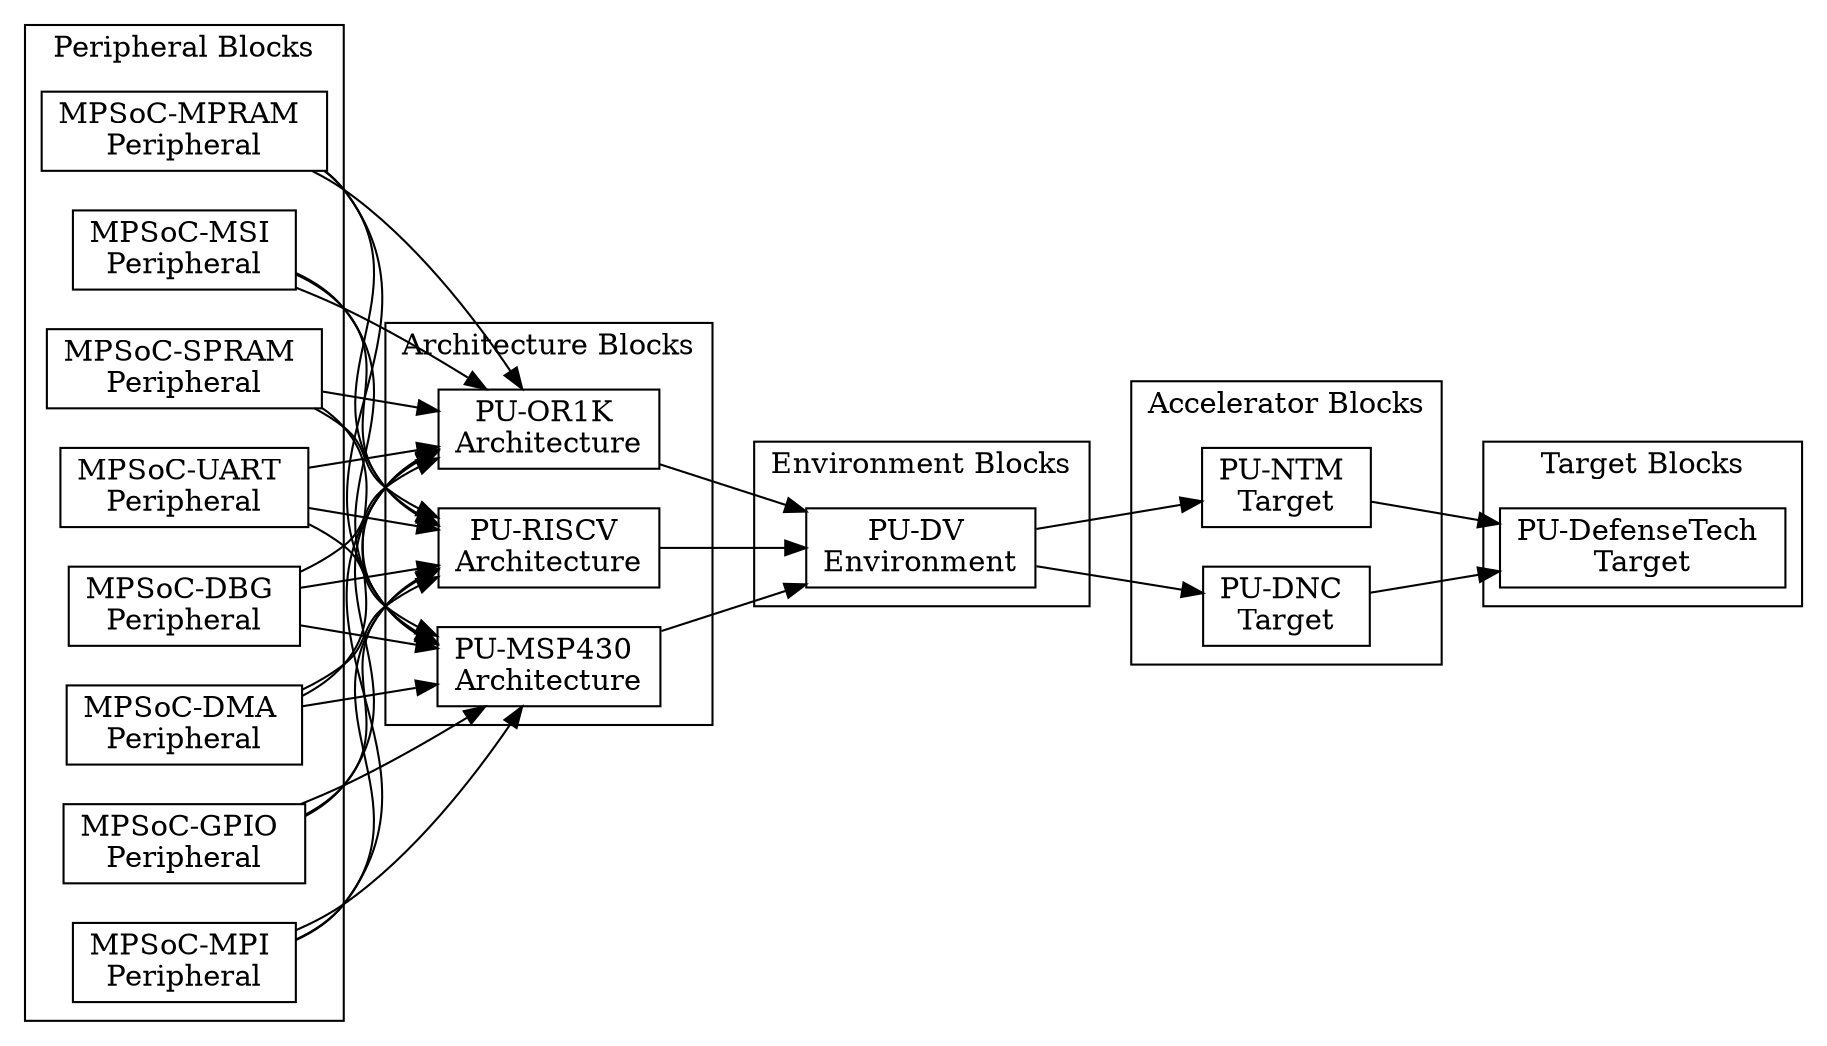 digraph Project {
  // Introduction
  graph [rankdir = LR];
  node[shape=record];

  // Peripheral Blocks
  subgraph "cluster PeripheralBlocks" { label = "Peripheral Blocks";
    MPSoC_DBG[label="MPSoC-DBG \nPeripheral"];
    MPSoC_DMA[label="MPSoC-DMA \nPeripheral"];
    MPSoC_GPIO[label="MPSoC-GPIO \nPeripheral"];
    MPSoC_MPI[label="MPSoC-MPI \nPeripheral"];
    MPSoC_MPRAM[label="MPSoC-MPRAM \nPeripheral"];
    MPSoC_MSI[label="MPSoC-MSI \nPeripheral"];
    MPSoC_SPRAM[label="MPSoC-SPRAM \nPeripheral"];
    MPSoC_UART[label="MPSoC-UART \nPeripheral"];
  }

  // Architecture Blocks
  subgraph "cluster ArchitectureBlocks" { label = "Architecture Blocks";
    PU_MSP430[label="PU-MSP430 \nArchitecture"];
    PU_OR1K[label="PU-OR1K \nArchitecture"];
    PU_RISCV[label="PU-RISCV \nArchitecture"];
  }

  // Environment Blocks
  subgraph "cluster EnvironmentBlocks" { label = "Environment Blocks";
    PU_DV[label="PU-DV \nEnvironment"];
  }

  // Accelerator Blocks
  subgraph "cluster AcceleratorBlocks" { label = "Accelerator Blocks";
    PU_NTM[label="PU-NTM \nTarget"];
    PU_DNC[label="PU-DNC \nTarget"];
  }

  // Target Blocks
  subgraph "cluster TargetBlocks" { label = "Target Blocks";
    PU_DefenseTech[label="PU-DefenseTech \nTarget"];
  }

  MPSoC_DBG -> PU_MSP430;
  MPSoC_DMA -> PU_MSP430;
  MPSoC_GPIO -> PU_MSP430;
  MPSoC_MPI -> PU_MSP430;
  MPSoC_MPRAM -> PU_MSP430;
  MPSoC_MSI -> PU_MSP430;
  MPSoC_SPRAM -> PU_MSP430;
  MPSoC_UART -> PU_MSP430;

  MPSoC_DBG -> PU_OR1K;
  MPSoC_DMA -> PU_OR1K;
  MPSoC_GPIO -> PU_OR1K;
  MPSoC_MPI -> PU_OR1K;
  MPSoC_MPRAM -> PU_OR1K;
  MPSoC_MSI -> PU_OR1K;
  MPSoC_SPRAM -> PU_OR1K;
  MPSoC_UART -> PU_OR1K;

  MPSoC_DBG -> PU_RISCV;
  MPSoC_DMA -> PU_RISCV;
  MPSoC_GPIO -> PU_RISCV;
  MPSoC_MPI -> PU_RISCV;
  MPSoC_MPRAM -> PU_RISCV;
  MPSoC_MSI -> PU_RISCV;
  MPSoC_SPRAM -> PU_RISCV;
  MPSoC_UART -> PU_RISCV;

  // Architecture -> Environment
  PU_MSP430 -> PU_DV;
  PU_OR1K -> PU_DV;
  PU_RISCV -> PU_DV;

  // Environment -> Accelerator
  PU_DV -> PU_NTM;
  PU_DV -> PU_DNC;

  // Accelerator -> Target
  PU_NTM -> PU_DefenseTech;
  PU_DNC -> PU_DefenseTech;
}
